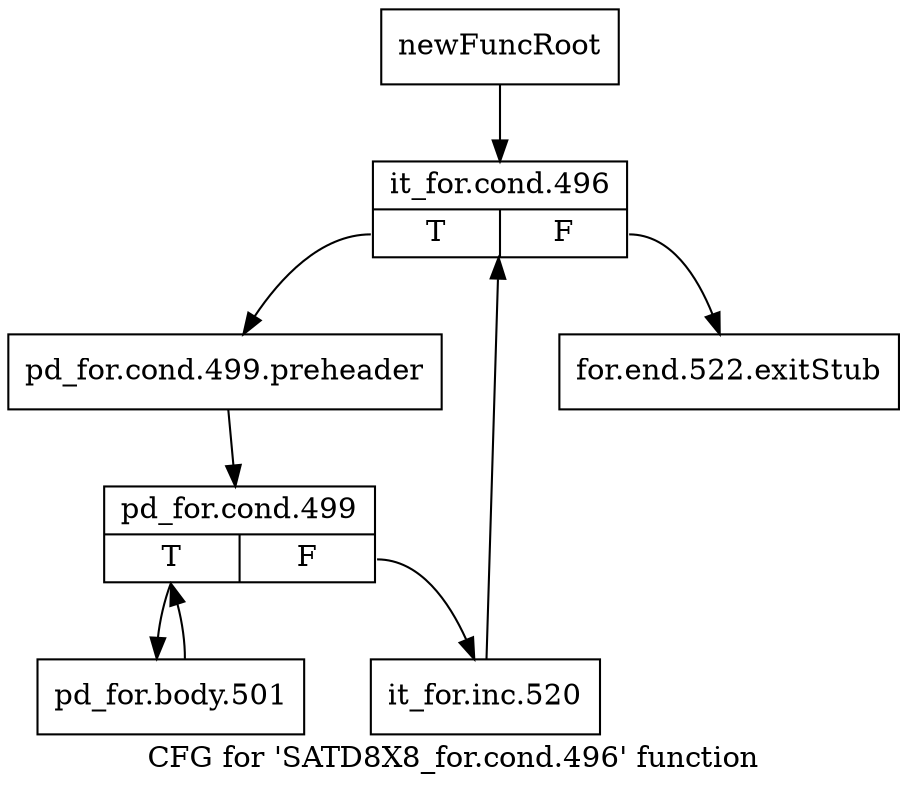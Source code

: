digraph "CFG for 'SATD8X8_for.cond.496' function" {
	label="CFG for 'SATD8X8_for.cond.496' function";

	Node0x28b6c40 [shape=record,label="{newFuncRoot}"];
	Node0x28b6c40 -> Node0x28b6ce0;
	Node0x28b6c90 [shape=record,label="{for.end.522.exitStub}"];
	Node0x28b6ce0 [shape=record,label="{it_for.cond.496|{<s0>T|<s1>F}}"];
	Node0x28b6ce0:s0 -> Node0x28b6d30;
	Node0x28b6ce0:s1 -> Node0x28b6c90;
	Node0x28b6d30 [shape=record,label="{pd_for.cond.499.preheader}"];
	Node0x28b6d30 -> Node0x28b6d80;
	Node0x28b6d80 [shape=record,label="{pd_for.cond.499|{<s0>T|<s1>F}}"];
	Node0x28b6d80:s0 -> Node0x28b6e20;
	Node0x28b6d80:s1 -> Node0x28b6dd0;
	Node0x28b6dd0 [shape=record,label="{it_for.inc.520}"];
	Node0x28b6dd0 -> Node0x28b6ce0;
	Node0x28b6e20 [shape=record,label="{pd_for.body.501}"];
	Node0x28b6e20 -> Node0x28b6d80;
}
